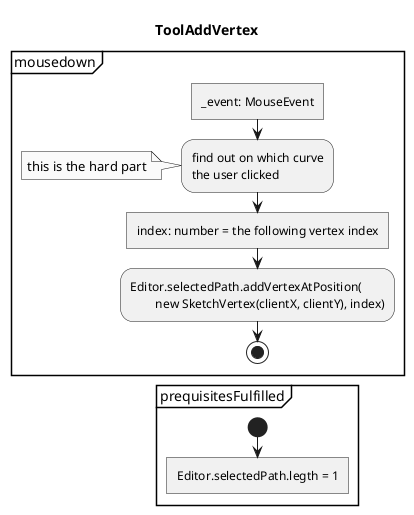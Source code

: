 @startuml ToolAddVertex
skinparam monochrome true

title ToolAddVertex

partition mousedown {
	:_event: MouseEvent]
	:find out on which curve
	the user clicked;
	note: this is the hard part
	:index: number = the following vertex index]
	:Editor.selectedPath.addVertexAtPosition(
		new SketchVertex(clientX, clientY), index);
	stop
}

partition prequisitesFulfilled {
	start
	:Editor.selectedPath.legth = 1]
	detach
}

@enduml